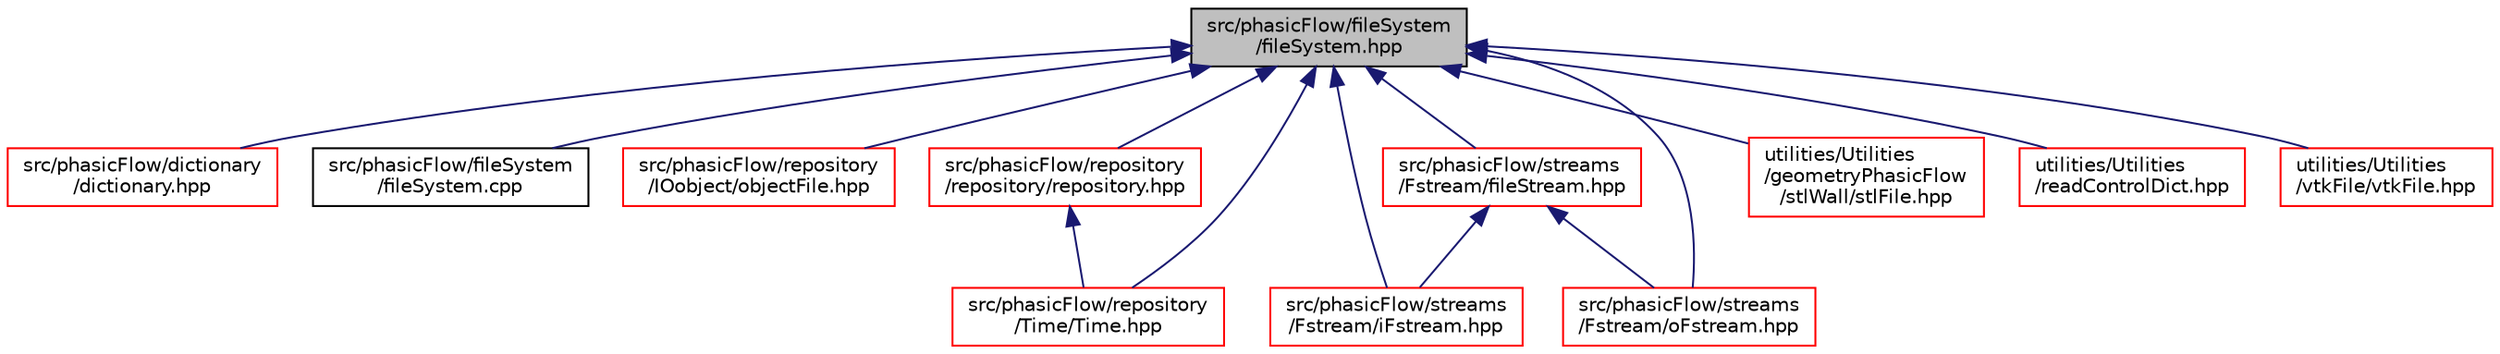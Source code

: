 digraph "src/phasicFlow/fileSystem/fileSystem.hpp"
{
 // LATEX_PDF_SIZE
  edge [fontname="Helvetica",fontsize="10",labelfontname="Helvetica",labelfontsize="10"];
  node [fontname="Helvetica",fontsize="10",shape=record];
  Node1 [label="src/phasicFlow/fileSystem\l/fileSystem.hpp",height=0.2,width=0.4,color="black", fillcolor="grey75", style="filled", fontcolor="black",tooltip=" "];
  Node1 -> Node2 [dir="back",color="midnightblue",fontsize="10",style="solid",fontname="Helvetica"];
  Node2 [label="src/phasicFlow/dictionary\l/dictionary.hpp",height=0.2,width=0.4,color="red", fillcolor="white", style="filled",URL="$dictionary_8hpp.html",tooltip=" "];
  Node1 -> Node280 [dir="back",color="midnightblue",fontsize="10",style="solid",fontname="Helvetica"];
  Node280 [label="src/phasicFlow/fileSystem\l/fileSystem.cpp",height=0.2,width=0.4,color="black", fillcolor="white", style="filled",URL="$fileSystem_8cpp.html",tooltip=" "];
  Node1 -> Node281 [dir="back",color="midnightblue",fontsize="10",style="solid",fontname="Helvetica"];
  Node281 [label="src/phasicFlow/repository\l/IOobject/objectFile.hpp",height=0.2,width=0.4,color="red", fillcolor="white", style="filled",URL="$objectFile_8hpp.html",tooltip=" "];
  Node1 -> Node286 [dir="back",color="midnightblue",fontsize="10",style="solid",fontname="Helvetica"];
  Node286 [label="src/phasicFlow/repository\l/repository/repository.hpp",height=0.2,width=0.4,color="red", fillcolor="white", style="filled",URL="$repository_8hpp.html",tooltip=" "];
  Node286 -> Node183 [dir="back",color="midnightblue",fontsize="10",style="solid",fontname="Helvetica"];
  Node183 [label="src/phasicFlow/repository\l/Time/Time.hpp",height=0.2,width=0.4,color="red", fillcolor="white", style="filled",URL="$Time_8hpp.html",tooltip=" "];
  Node1 -> Node183 [dir="back",color="midnightblue",fontsize="10",style="solid",fontname="Helvetica"];
  Node1 -> Node297 [dir="back",color="midnightblue",fontsize="10",style="solid",fontname="Helvetica"];
  Node297 [label="src/phasicFlow/streams\l/Fstream/fileStream.hpp",height=0.2,width=0.4,color="red", fillcolor="white", style="filled",URL="$fileStream_8hpp.html",tooltip=" "];
  Node297 -> Node299 [dir="back",color="midnightblue",fontsize="10",style="solid",fontname="Helvetica"];
  Node299 [label="src/phasicFlow/streams\l/Fstream/iFstream.hpp",height=0.2,width=0.4,color="red", fillcolor="white", style="filled",URL="$iFstream_8hpp.html",tooltip=" "];
  Node297 -> Node341 [dir="back",color="midnightblue",fontsize="10",style="solid",fontname="Helvetica"];
  Node341 [label="src/phasicFlow/streams\l/Fstream/oFstream.hpp",height=0.2,width=0.4,color="red", fillcolor="white", style="filled",URL="$oFstream_8hpp.html",tooltip=" "];
  Node1 -> Node299 [dir="back",color="midnightblue",fontsize="10",style="solid",fontname="Helvetica"];
  Node1 -> Node341 [dir="back",color="midnightblue",fontsize="10",style="solid",fontname="Helvetica"];
  Node1 -> Node344 [dir="back",color="midnightblue",fontsize="10",style="solid",fontname="Helvetica"];
  Node344 [label="utilities/Utilities\l/geometryPhasicFlow\l/stlWall/stlFile.hpp",height=0.2,width=0.4,color="red", fillcolor="white", style="filled",URL="$stlFile_8hpp.html",tooltip=" "];
  Node1 -> Node345 [dir="back",color="midnightblue",fontsize="10",style="solid",fontname="Helvetica"];
  Node345 [label="utilities/Utilities\l/readControlDict.hpp",height=0.2,width=0.4,color="red", fillcolor="white", style="filled",URL="$readControlDict_8hpp.html",tooltip=" "];
  Node1 -> Node338 [dir="back",color="midnightblue",fontsize="10",style="solid",fontname="Helvetica"];
  Node338 [label="utilities/Utilities\l/vtkFile/vtkFile.hpp",height=0.2,width=0.4,color="red", fillcolor="white", style="filled",URL="$vtkFile_8hpp.html",tooltip=" "];
}
